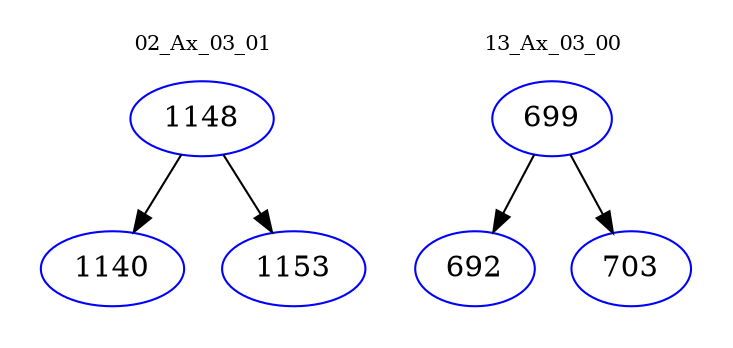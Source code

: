 digraph{
subgraph cluster_0 {
color = white
label = "02_Ax_03_01";
fontsize=10;
T0_1148 [label="1148", color="blue"]
T0_1148 -> T0_1140 [color="black"]
T0_1140 [label="1140", color="blue"]
T0_1148 -> T0_1153 [color="black"]
T0_1153 [label="1153", color="blue"]
}
subgraph cluster_1 {
color = white
label = "13_Ax_03_00";
fontsize=10;
T1_699 [label="699", color="blue"]
T1_699 -> T1_692 [color="black"]
T1_692 [label="692", color="blue"]
T1_699 -> T1_703 [color="black"]
T1_703 [label="703", color="blue"]
}
}
